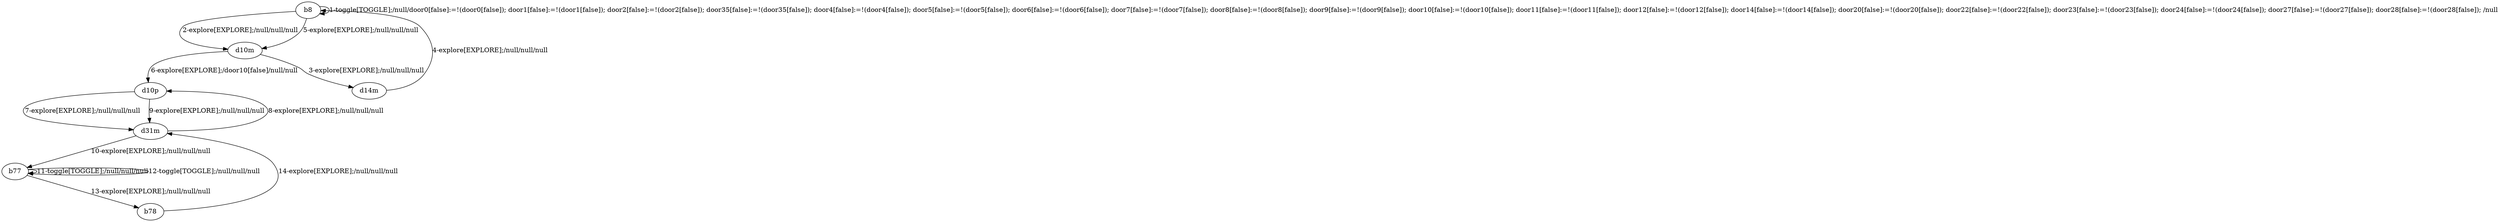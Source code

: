 # Total number of goals covered by this test: 2
# b77 --> b77
# b77 --> b78

digraph g {
"b8" -> "b8" [label = "1-toggle[TOGGLE];/null/door0[false]:=!(door0[false]); door1[false]:=!(door1[false]); door2[false]:=!(door2[false]); door35[false]:=!(door35[false]); door4[false]:=!(door4[false]); door5[false]:=!(door5[false]); door6[false]:=!(door6[false]); door7[false]:=!(door7[false]); door8[false]:=!(door8[false]); door9[false]:=!(door9[false]); door10[false]:=!(door10[false]); door11[false]:=!(door11[false]); door12[false]:=!(door12[false]); door14[false]:=!(door14[false]); door20[false]:=!(door20[false]); door22[false]:=!(door22[false]); door23[false]:=!(door23[false]); door24[false]:=!(door24[false]); door27[false]:=!(door27[false]); door28[false]:=!(door28[false]); /null"];
"b8" -> "d10m" [label = "2-explore[EXPLORE];/null/null/null"];
"d10m" -> "d14m" [label = "3-explore[EXPLORE];/null/null/null"];
"d14m" -> "b8" [label = "4-explore[EXPLORE];/null/null/null"];
"b8" -> "d10m" [label = "5-explore[EXPLORE];/null/null/null"];
"d10m" -> "d10p" [label = "6-explore[EXPLORE];/door10[false]/null/null"];
"d10p" -> "d31m" [label = "7-explore[EXPLORE];/null/null/null"];
"d31m" -> "d10p" [label = "8-explore[EXPLORE];/null/null/null"];
"d10p" -> "d31m" [label = "9-explore[EXPLORE];/null/null/null"];
"d31m" -> "b77" [label = "10-explore[EXPLORE];/null/null/null"];
"b77" -> "b77" [label = "11-toggle[TOGGLE];/null/null/null"];
"b77" -> "b77" [label = "12-toggle[TOGGLE];/null/null/null"];
"b77" -> "b78" [label = "13-explore[EXPLORE];/null/null/null"];
"b78" -> "d31m" [label = "14-explore[EXPLORE];/null/null/null"];
}